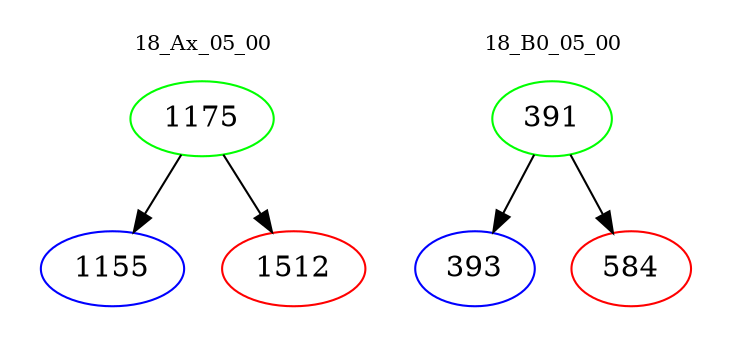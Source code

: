 digraph{
subgraph cluster_0 {
color = white
label = "18_Ax_05_00";
fontsize=10;
T0_1175 [label="1175", color="green"]
T0_1175 -> T0_1155 [color="black"]
T0_1155 [label="1155", color="blue"]
T0_1175 -> T0_1512 [color="black"]
T0_1512 [label="1512", color="red"]
}
subgraph cluster_1 {
color = white
label = "18_B0_05_00";
fontsize=10;
T1_391 [label="391", color="green"]
T1_391 -> T1_393 [color="black"]
T1_393 [label="393", color="blue"]
T1_391 -> T1_584 [color="black"]
T1_584 [label="584", color="red"]
}
}
